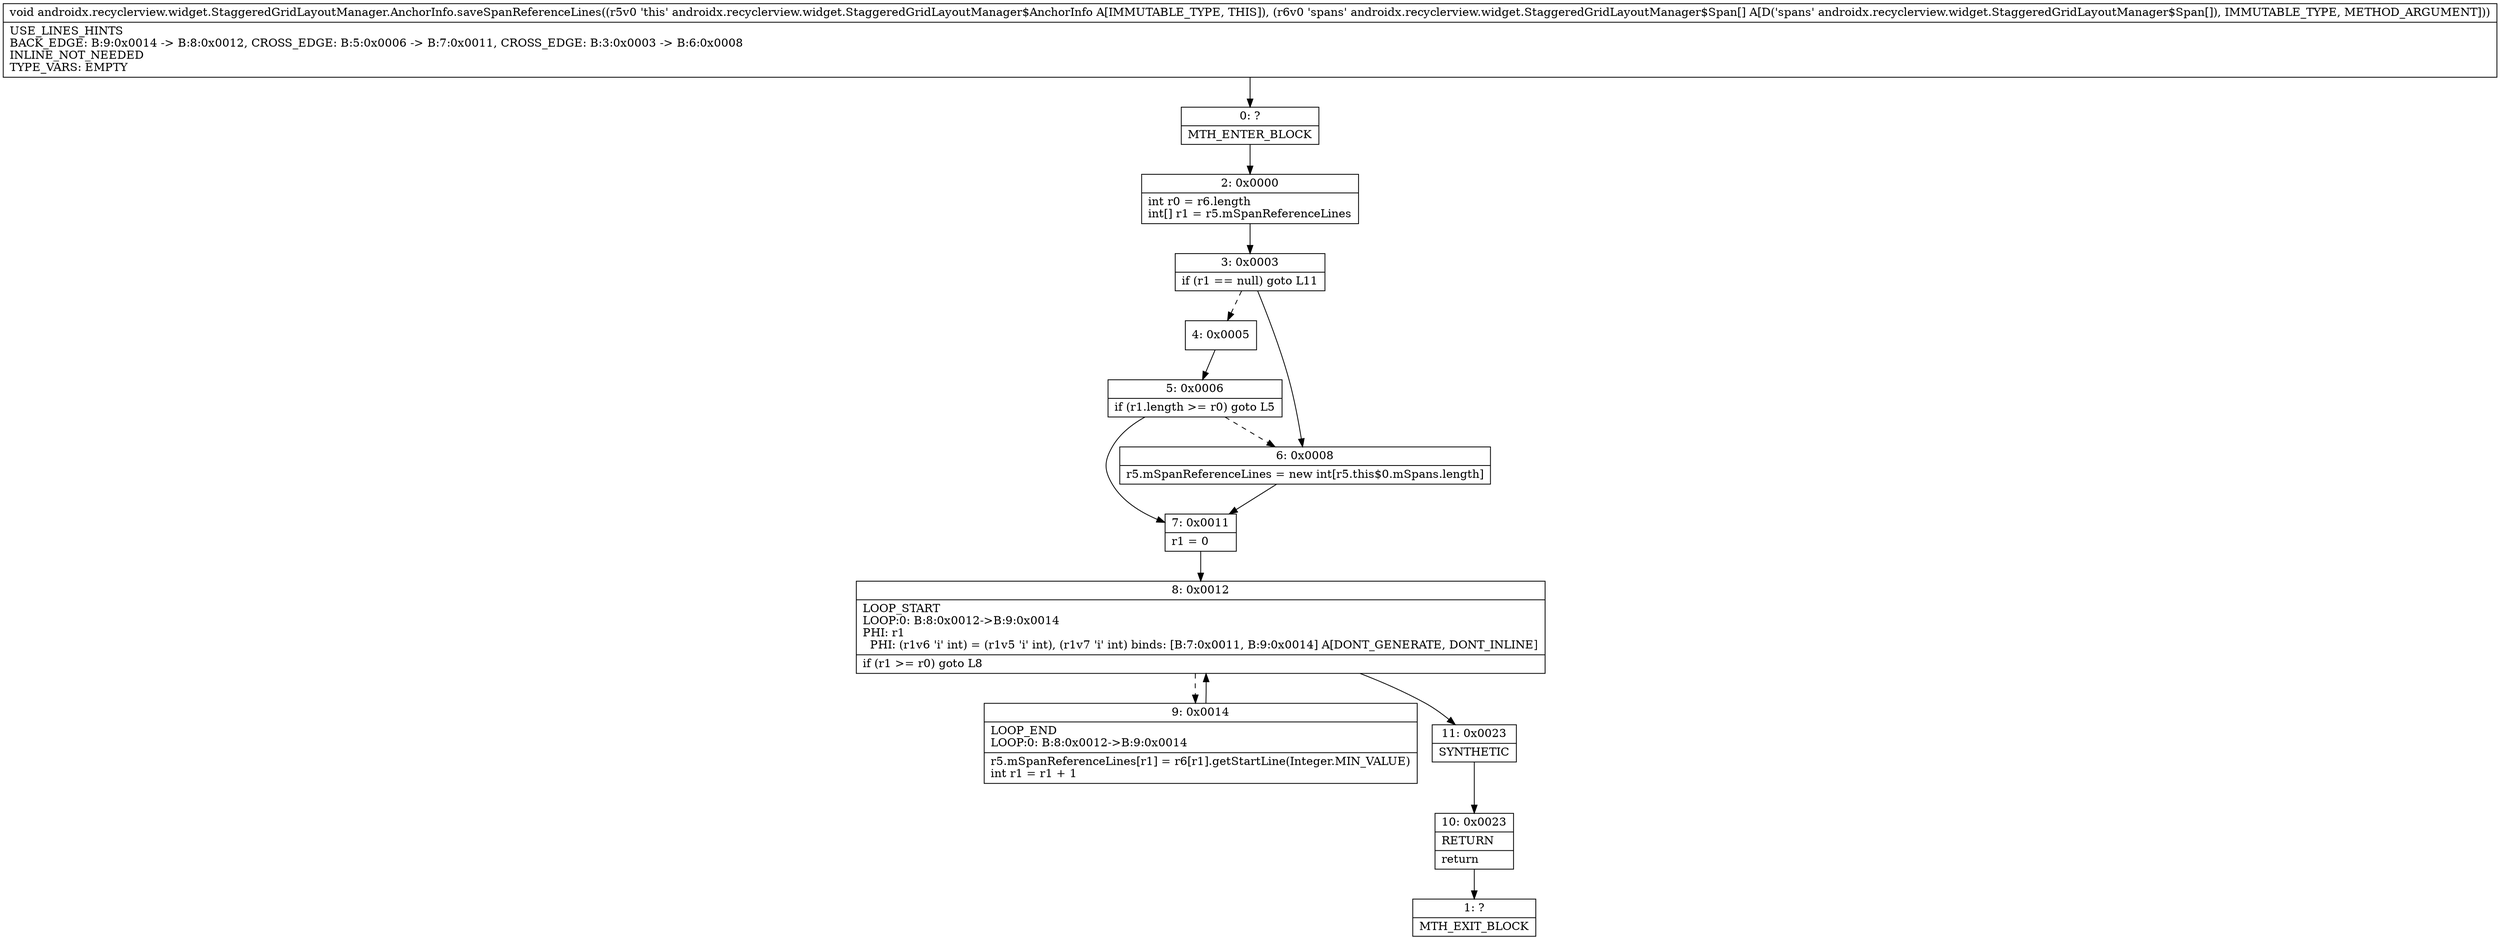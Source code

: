 digraph "CFG forandroidx.recyclerview.widget.StaggeredGridLayoutManager.AnchorInfo.saveSpanReferenceLines([Landroidx\/recyclerview\/widget\/StaggeredGridLayoutManager$Span;)V" {
Node_0 [shape=record,label="{0\:\ ?|MTH_ENTER_BLOCK\l}"];
Node_2 [shape=record,label="{2\:\ 0x0000|int r0 = r6.length\lint[] r1 = r5.mSpanReferenceLines\l}"];
Node_3 [shape=record,label="{3\:\ 0x0003|if (r1 == null) goto L11\l}"];
Node_4 [shape=record,label="{4\:\ 0x0005}"];
Node_5 [shape=record,label="{5\:\ 0x0006|if (r1.length \>= r0) goto L5\l}"];
Node_7 [shape=record,label="{7\:\ 0x0011|r1 = 0\l}"];
Node_8 [shape=record,label="{8\:\ 0x0012|LOOP_START\lLOOP:0: B:8:0x0012\-\>B:9:0x0014\lPHI: r1 \l  PHI: (r1v6 'i' int) = (r1v5 'i' int), (r1v7 'i' int) binds: [B:7:0x0011, B:9:0x0014] A[DONT_GENERATE, DONT_INLINE]\l|if (r1 \>= r0) goto L8\l}"];
Node_9 [shape=record,label="{9\:\ 0x0014|LOOP_END\lLOOP:0: B:8:0x0012\-\>B:9:0x0014\l|r5.mSpanReferenceLines[r1] = r6[r1].getStartLine(Integer.MIN_VALUE)\lint r1 = r1 + 1\l}"];
Node_11 [shape=record,label="{11\:\ 0x0023|SYNTHETIC\l}"];
Node_10 [shape=record,label="{10\:\ 0x0023|RETURN\l|return\l}"];
Node_1 [shape=record,label="{1\:\ ?|MTH_EXIT_BLOCK\l}"];
Node_6 [shape=record,label="{6\:\ 0x0008|r5.mSpanReferenceLines = new int[r5.this$0.mSpans.length]\l}"];
MethodNode[shape=record,label="{void androidx.recyclerview.widget.StaggeredGridLayoutManager.AnchorInfo.saveSpanReferenceLines((r5v0 'this' androidx.recyclerview.widget.StaggeredGridLayoutManager$AnchorInfo A[IMMUTABLE_TYPE, THIS]), (r6v0 'spans' androidx.recyclerview.widget.StaggeredGridLayoutManager$Span[] A[D('spans' androidx.recyclerview.widget.StaggeredGridLayoutManager$Span[]), IMMUTABLE_TYPE, METHOD_ARGUMENT]))  | USE_LINES_HINTS\lBACK_EDGE: B:9:0x0014 \-\> B:8:0x0012, CROSS_EDGE: B:5:0x0006 \-\> B:7:0x0011, CROSS_EDGE: B:3:0x0003 \-\> B:6:0x0008\lINLINE_NOT_NEEDED\lTYPE_VARS: EMPTY\l}"];
MethodNode -> Node_0;Node_0 -> Node_2;
Node_2 -> Node_3;
Node_3 -> Node_4[style=dashed];
Node_3 -> Node_6;
Node_4 -> Node_5;
Node_5 -> Node_6[style=dashed];
Node_5 -> Node_7;
Node_7 -> Node_8;
Node_8 -> Node_9[style=dashed];
Node_8 -> Node_11;
Node_9 -> Node_8;
Node_11 -> Node_10;
Node_10 -> Node_1;
Node_6 -> Node_7;
}

